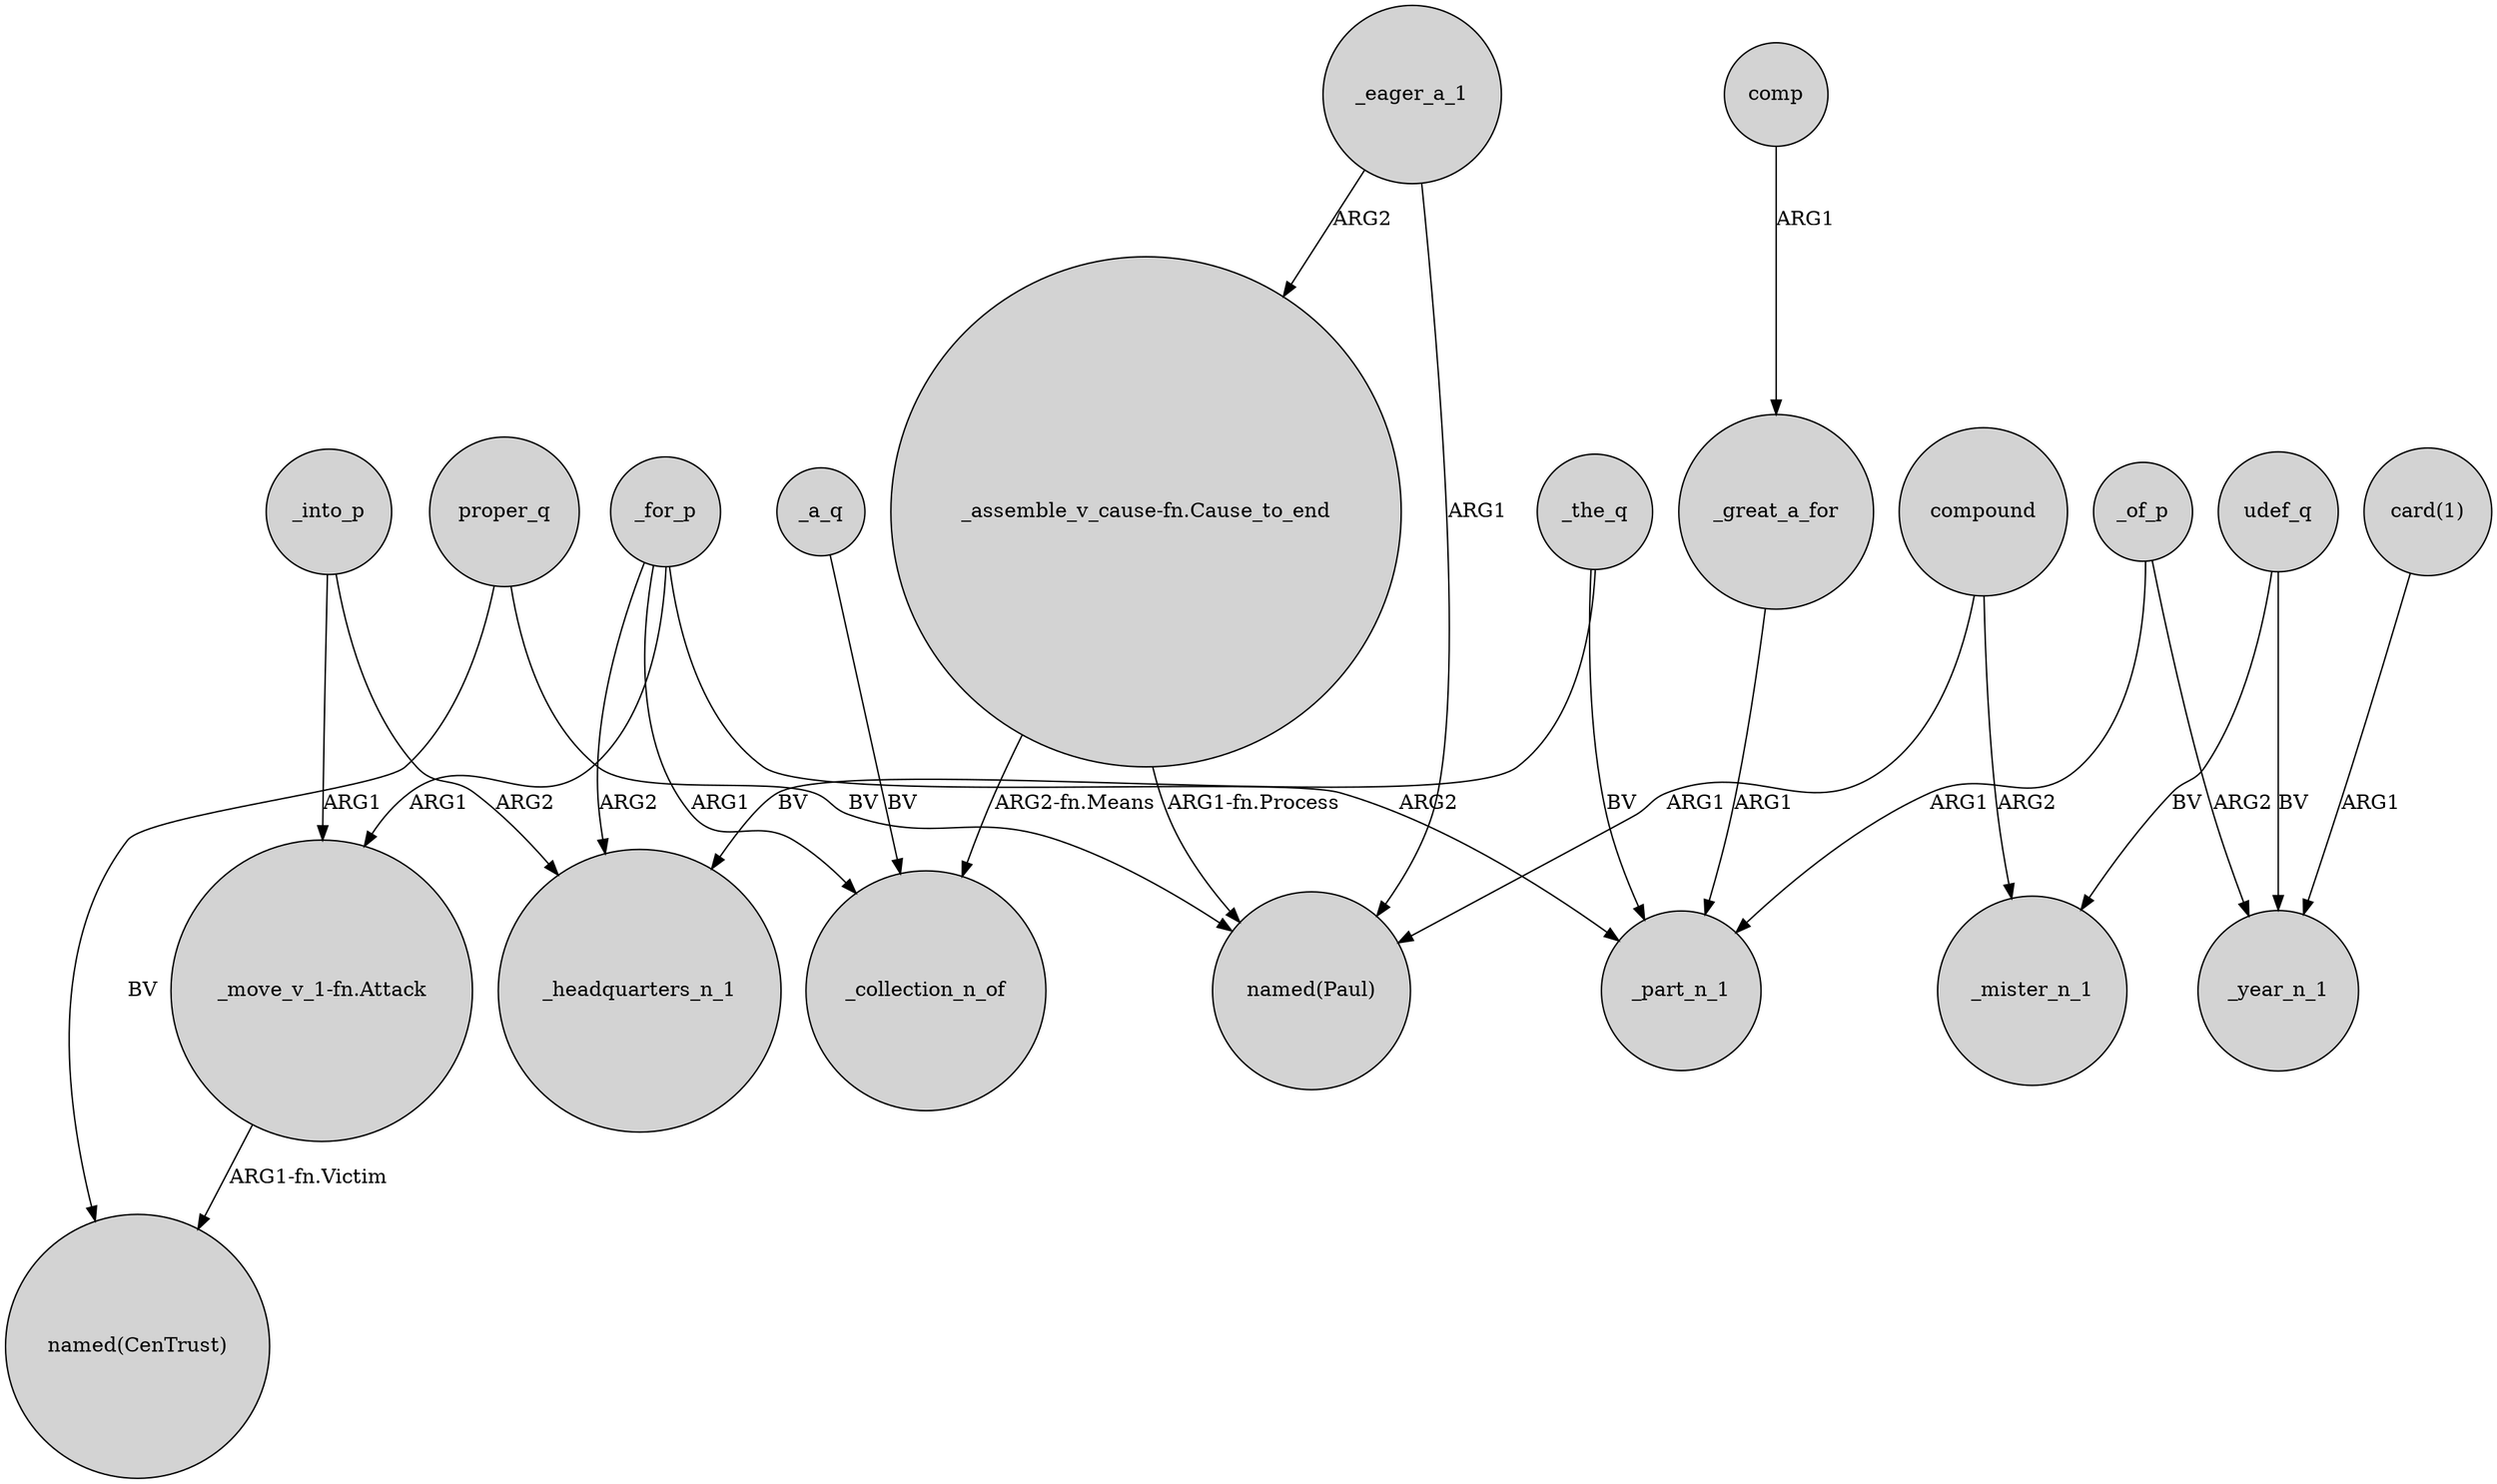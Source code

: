 digraph {
	node [shape=circle style=filled]
	_for_p -> "_move_v_1-fn.Attack" [label=ARG1]
	compound -> _mister_n_1 [label=ARG2]
	_eager_a_1 -> "_assemble_v_cause-fn.Cause_to_end" [label=ARG2]
	_the_q -> _headquarters_n_1 [label=BV]
	"_move_v_1-fn.Attack" -> "named(CenTrust)" [label="ARG1-fn.Victim"]
	"_assemble_v_cause-fn.Cause_to_end" -> "named(Paul)" [label="ARG1-fn.Process"]
	"card(1)" -> _year_n_1 [label=ARG1]
	_of_p -> _year_n_1 [label=ARG2]
	_for_p -> _headquarters_n_1 [label=ARG2]
	udef_q -> _mister_n_1 [label=BV]
	_for_p -> _collection_n_of [label=ARG1]
	_into_p -> "_move_v_1-fn.Attack" [label=ARG1]
	_a_q -> _collection_n_of [label=BV]
	proper_q -> "named(CenTrust)" [label=BV]
	compound -> "named(Paul)" [label=ARG1]
	proper_q -> "named(Paul)" [label=BV]
	"_assemble_v_cause-fn.Cause_to_end" -> _collection_n_of [label="ARG2-fn.Means"]
	_great_a_for -> _part_n_1 [label=ARG1]
	udef_q -> _year_n_1 [label=BV]
	_for_p -> _part_n_1 [label=ARG2]
	comp -> _great_a_for [label=ARG1]
	_eager_a_1 -> "named(Paul)" [label=ARG1]
	_of_p -> _part_n_1 [label=ARG1]
	_the_q -> _part_n_1 [label=BV]
	_into_p -> _headquarters_n_1 [label=ARG2]
}
